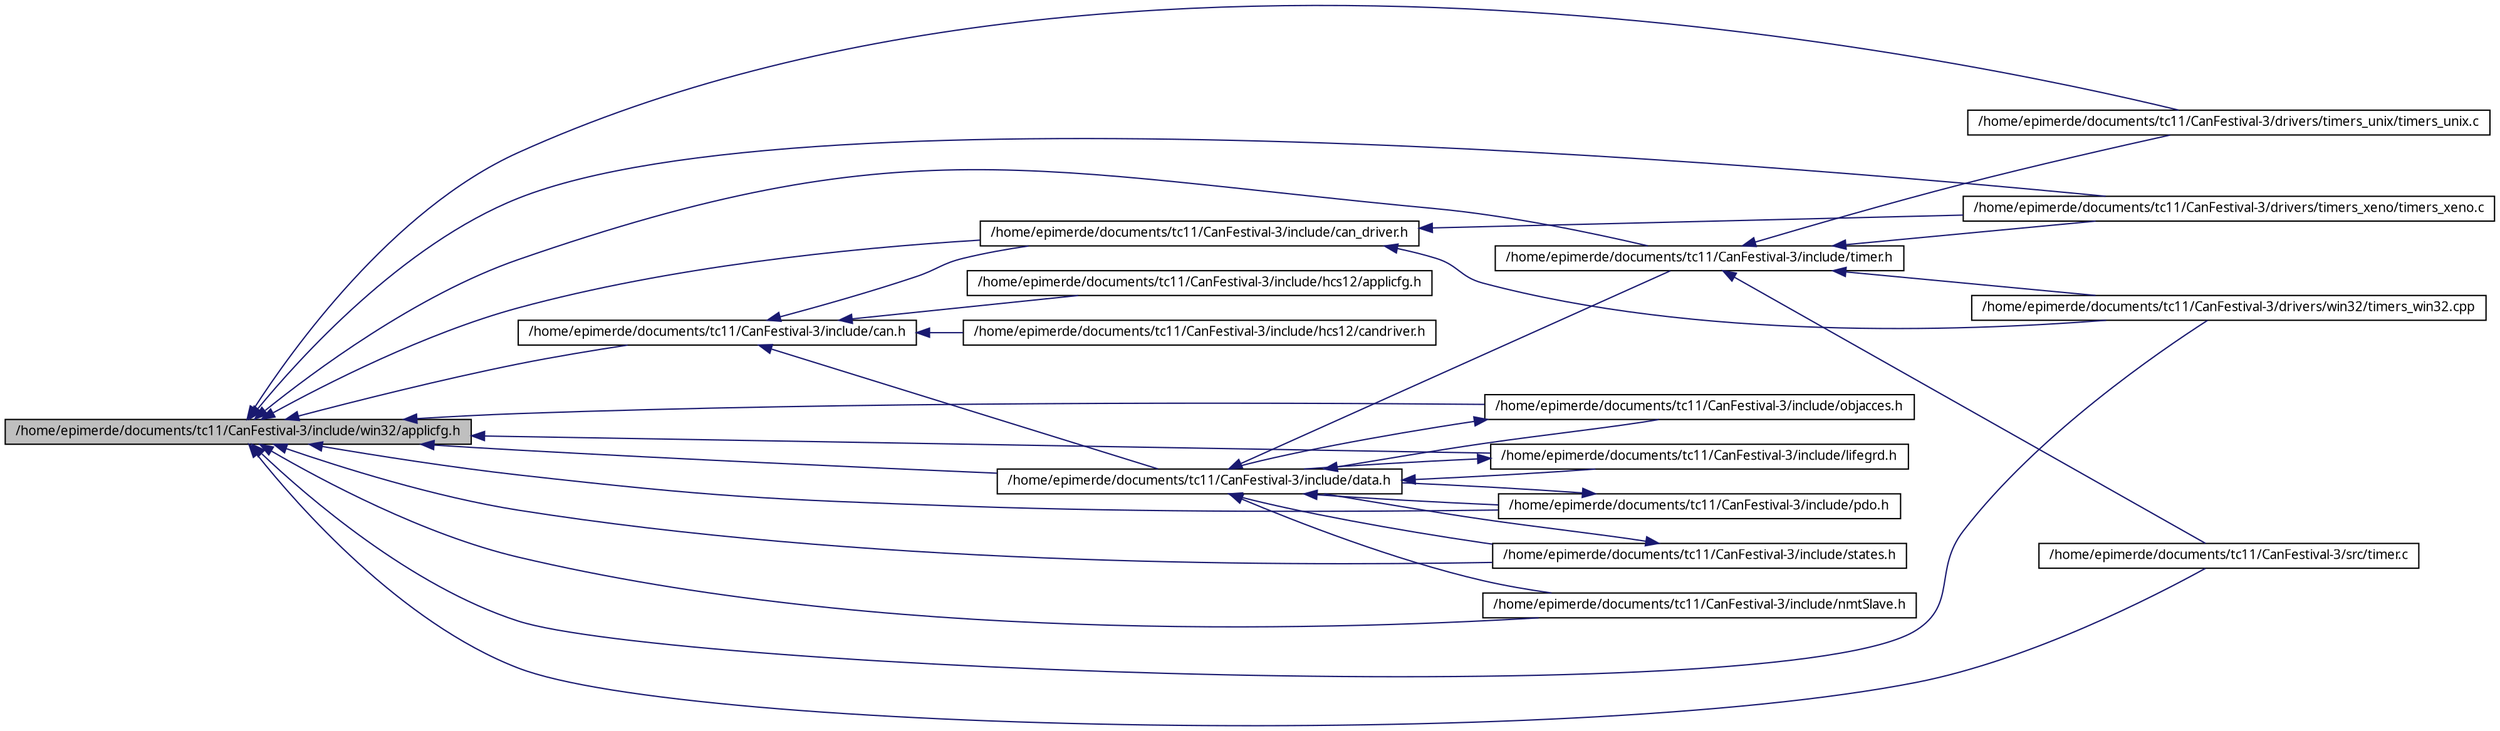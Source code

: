 digraph G
{
  edge [fontname="FreeSans.ttf",fontsize=10,labelfontname="FreeSans.ttf",labelfontsize=10];
  node [fontname="FreeSans.ttf",fontsize=10,shape=record];
  rankdir=LR;
  Node1 [label="/home/epimerde/documents/tc11/CanFestival-3/include/win32/applicfg.h",height=0.2,width=0.4,color="black", fillcolor="grey75", style="filled" fontcolor="black"];
  Node1 -> Node2 [dir=back,color="midnightblue",fontsize=10,style="solid"];
  Node2 [label="/home/epimerde/documents/tc11/CanFestival-3/drivers/timers_unix/timers_unix.c",height=0.2,width=0.4,color="black", fillcolor="white", style="filled",URL="$timers__unix_8c.html"];
  Node1 -> Node3 [dir=back,color="midnightblue",fontsize=10,style="solid"];
  Node3 [label="/home/epimerde/documents/tc11/CanFestival-3/drivers/timers_xeno/timers_xeno.c",height=0.2,width=0.4,color="black", fillcolor="white", style="filled",URL="$timers__xeno_8c.html"];
  Node1 -> Node4 [dir=back,color="midnightblue",fontsize=10,style="solid"];
  Node4 [label="/home/epimerde/documents/tc11/CanFestival-3/drivers/win32/timers_win32.cpp",height=0.2,width=0.4,color="black", fillcolor="white", style="filled",URL="$timers__win32_8cpp.html"];
  Node1 -> Node5 [dir=back,color="midnightblue",fontsize=10,style="solid"];
  Node5 [label="/home/epimerde/documents/tc11/CanFestival-3/src/timer.c",height=0.2,width=0.4,color="black", fillcolor="white", style="filled",URL="$timer_8c.html"];
  Node1 -> Node6 [dir=back,color="midnightblue",fontsize=10,style="solid"];
  Node6 [label="/home/epimerde/documents/tc11/CanFestival-3/include/can.h",height=0.2,width=0.4,color="black", fillcolor="white", style="filled",URL="$can_8h.html"];
  Node6 -> Node7 [dir=back,color="midnightblue",fontsize=10,style="solid"];
  Node7 [label="/home/epimerde/documents/tc11/CanFestival-3/include/can_driver.h",height=0.2,width=0.4,color="black", fillcolor="white", style="filled",URL="$can__driver_8h.html"];
  Node7 -> Node3 [dir=back,color="midnightblue",fontsize=10,style="solid"];
  Node7 -> Node4 [dir=back,color="midnightblue",fontsize=10,style="solid"];
  Node6 -> Node8 [dir=back,color="midnightblue",fontsize=10,style="solid"];
  Node8 [label="/home/epimerde/documents/tc11/CanFestival-3/include/data.h",height=0.2,width=0.4,color="black", fillcolor="white", style="filled",URL="$data_8h.html"];
  Node8 -> Node9 [dir=back,color="midnightblue",fontsize=10,style="solid"];
  Node9 [label="/home/epimerde/documents/tc11/CanFestival-3/include/objacces.h",height=0.2,width=0.4,color="black", fillcolor="white", style="filled",URL="$objacces_8h.html"];
  Node9 -> Node8 [dir=back,color="midnightblue",fontsize=10,style="solid"];
  Node8 -> Node10 [dir=back,color="midnightblue",fontsize=10,style="solid"];
  Node10 [label="/home/epimerde/documents/tc11/CanFestival-3/include/lifegrd.h",height=0.2,width=0.4,color="black", fillcolor="white", style="filled",URL="$lifegrd_8h.html"];
  Node10 -> Node8 [dir=back,color="midnightblue",fontsize=10,style="solid"];
  Node8 -> Node11 [dir=back,color="midnightblue",fontsize=10,style="solid"];
  Node11 [label="/home/epimerde/documents/tc11/CanFestival-3/include/nmtSlave.h",height=0.2,width=0.4,color="black", fillcolor="white", style="filled",URL="$nmtSlave_8h.html"];
  Node8 -> Node12 [dir=back,color="midnightblue",fontsize=10,style="solid"];
  Node12 [label="/home/epimerde/documents/tc11/CanFestival-3/include/timer.h",height=0.2,width=0.4,color="black", fillcolor="white", style="filled",URL="$timer_8h.html"];
  Node12 -> Node2 [dir=back,color="midnightblue",fontsize=10,style="solid"];
  Node12 -> Node3 [dir=back,color="midnightblue",fontsize=10,style="solid"];
  Node12 -> Node4 [dir=back,color="midnightblue",fontsize=10,style="solid"];
  Node12 -> Node5 [dir=back,color="midnightblue",fontsize=10,style="solid"];
  Node8 -> Node13 [dir=back,color="midnightblue",fontsize=10,style="solid"];
  Node13 [label="/home/epimerde/documents/tc11/CanFestival-3/include/pdo.h",height=0.2,width=0.4,color="black", fillcolor="white", style="filled",URL="$pdo_8h.html"];
  Node13 -> Node8 [dir=back,color="midnightblue",fontsize=10,style="solid"];
  Node8 -> Node14 [dir=back,color="midnightblue",fontsize=10,style="solid"];
  Node14 [label="/home/epimerde/documents/tc11/CanFestival-3/include/states.h",height=0.2,width=0.4,color="black", fillcolor="white", style="filled",URL="$states_8h.html"];
  Node14 -> Node8 [dir=back,color="midnightblue",fontsize=10,style="solid"];
  Node6 -> Node15 [dir=back,color="midnightblue",fontsize=10,style="solid"];
  Node15 [label="/home/epimerde/documents/tc11/CanFestival-3/include/hcs12/applicfg.h",height=0.2,width=0.4,color="black", fillcolor="white", style="filled",URL="$hcs12_2applicfg_8h.html"];
  Node6 -> Node16 [dir=back,color="midnightblue",fontsize=10,style="solid"];
  Node16 [label="/home/epimerde/documents/tc11/CanFestival-3/include/hcs12/candriver.h",height=0.2,width=0.4,color="black", fillcolor="white", style="filled",URL="$candriver_8h.html"];
  Node1 -> Node7 [dir=back,color="midnightblue",fontsize=10,style="solid"];
  Node1 -> Node8 [dir=back,color="midnightblue",fontsize=10,style="solid"];
  Node1 -> Node9 [dir=back,color="midnightblue",fontsize=10,style="solid"];
  Node1 -> Node10 [dir=back,color="midnightblue",fontsize=10,style="solid"];
  Node1 -> Node11 [dir=back,color="midnightblue",fontsize=10,style="solid"];
  Node1 -> Node12 [dir=back,color="midnightblue",fontsize=10,style="solid"];
  Node1 -> Node13 [dir=back,color="midnightblue",fontsize=10,style="solid"];
  Node1 -> Node14 [dir=back,color="midnightblue",fontsize=10,style="solid"];
}
